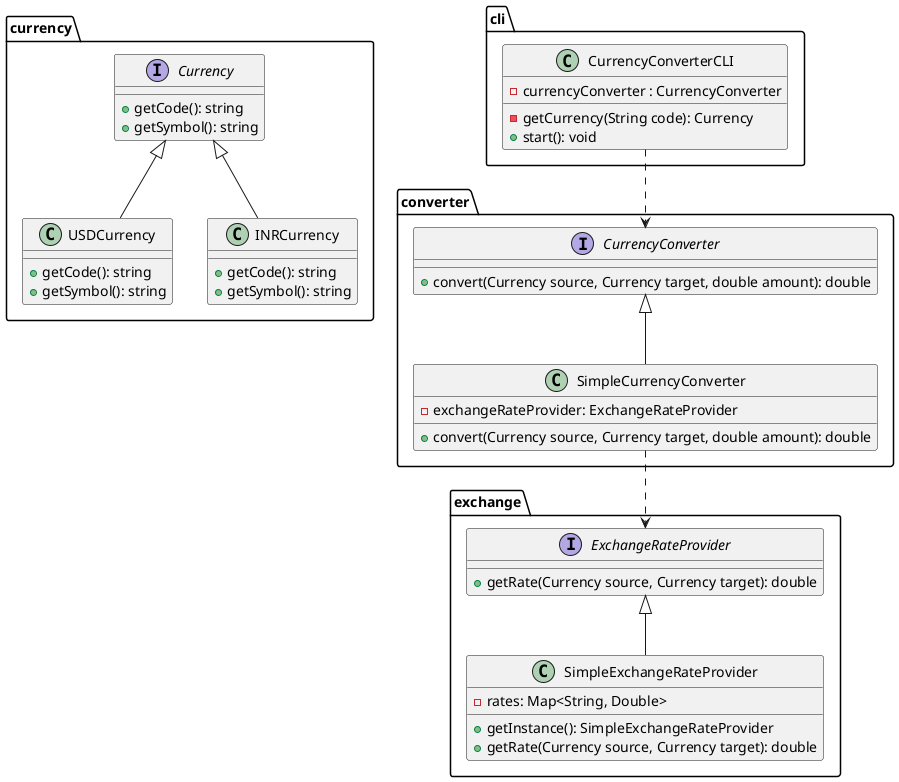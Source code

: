 @startuml Currency Convert Class Diagram

package currency {

    interface Currency {
        + getCode(): string
        + getSymbol(): string
    }

    class USDCurrency {
        + getCode(): string
        + getSymbol(): string

    }

    class INRCurrency {
        + getCode(): string
        + getSymbol(): string

    }

    Currency <|-- USDCurrency
    Currency <|-- INRCurrency
}

package converter {

    interface CurrencyConverter  {
        + convert(Currency source, Currency target, double amount): double
    }

    class SimpleCurrencyConverter {
         - exchangeRateProvider: ExchangeRateProvider
         + convert(Currency source, Currency target, double amount): double
    }

    CurrencyConverter <|-- SimpleCurrencyConverter

}

package exchange {

    interface ExchangeRateProvider {
        + getRate(Currency source, Currency target): double
    }

    class SimpleExchangeRateProvider {
        - rates: Map<String, Double>
        + getInstance(): SimpleExchangeRateProvider
        + getRate(Currency source, Currency target): double
    }

    ExchangeRateProvider <|-- SimpleExchangeRateProvider
}

package cli {
    class CurrencyConverterCLI {
       - currencyConverter : CurrencyConverter
       - getCurrency(String code): Currency
       + start(): void
    }
}

SimpleCurrencyConverter ..> ExchangeRateProvider
CurrencyConverterCLI ..> CurrencyConverter
@enduml
